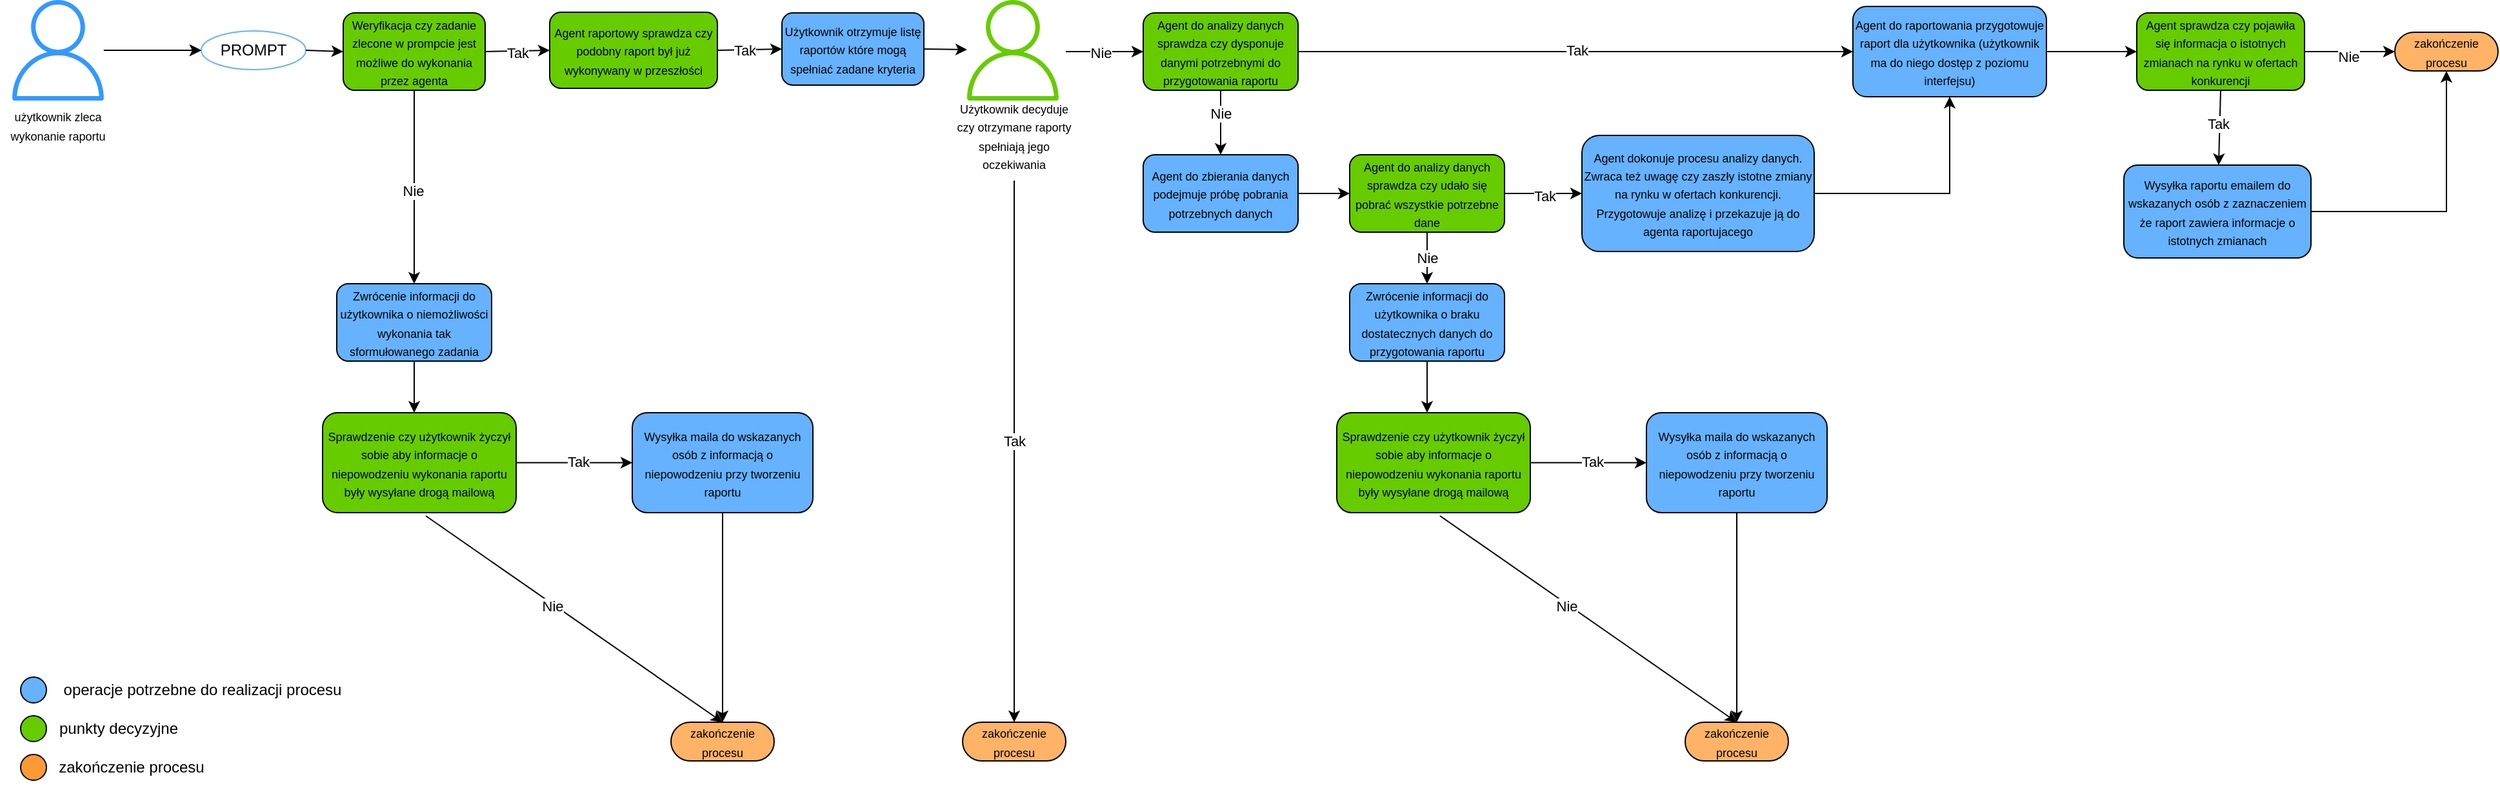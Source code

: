 <mxfile version="26.0.2">
  <diagram name="Strona-1" id="B-6_xe6kxIKM6-50cdTz">
    <mxGraphModel dx="1728" dy="960" grid="1" gridSize="10" guides="1" tooltips="1" connect="1" arrows="1" fold="1" page="1" pageScale="1" pageWidth="827" pageHeight="1169" math="0" shadow="0">
      <root>
        <mxCell id="0" />
        <mxCell id="1" parent="0" />
        <mxCell id="lYLtupi1fAIk3EvGBnep-51" value="" style="edgeStyle=orthogonalEdgeStyle;rounded=0;orthogonalLoop=1;jettySize=auto;html=1;" edge="1" parent="1" source="lYLtupi1fAIk3EvGBnep-1" target="lYLtupi1fAIk3EvGBnep-4">
          <mxGeometry relative="1" as="geometry" />
        </mxCell>
        <mxCell id="lYLtupi1fAIk3EvGBnep-1" value="" style="sketch=0;outlineConnect=0;fontColor=#232F3E;gradientColor=none;fillColor=#3399FF;strokeColor=none;dashed=0;verticalLabelPosition=bottom;verticalAlign=top;align=center;html=1;fontSize=12;fontStyle=0;aspect=fixed;pointerEvents=1;shape=mxgraph.aws4.user;" vertex="1" parent="1">
          <mxGeometry x="170" y="190" width="78" height="78" as="geometry" />
        </mxCell>
        <mxCell id="lYLtupi1fAIk3EvGBnep-2" value="&lt;font style=&quot;font-size: 9px;&quot;&gt;użytkownik zleca wykonanie raportu&lt;/font&gt;" style="text;html=1;align=center;verticalAlign=middle;whiteSpace=wrap;rounded=0;" vertex="1" parent="1">
          <mxGeometry x="164" y="256" width="90" height="62" as="geometry" />
        </mxCell>
        <mxCell id="lYLtupi1fAIk3EvGBnep-3" value="&lt;font style=&quot;font-size: 9px;&quot;&gt;Agent raportowy sprawdza czy podobny raport był już wykonywany w przeszłości&lt;/font&gt;" style="rounded=1;whiteSpace=wrap;html=1;fillColor=#66CC00;" vertex="1" parent="1">
          <mxGeometry x="590" y="199.5" width="130" height="59" as="geometry" />
        </mxCell>
        <mxCell id="lYLtupi1fAIk3EvGBnep-4" value="PROMPT" style="ellipse;whiteSpace=wrap;html=1;strokeColor=#66B2FF;" vertex="1" parent="1">
          <mxGeometry x="320" y="214" width="81" height="30" as="geometry" />
        </mxCell>
        <mxCell id="lYLtupi1fAIk3EvGBnep-5" value="" style="endArrow=classic;html=1;rounded=0;entryX=0;entryY=0.5;entryDx=0;entryDy=0;" edge="1" parent="1" source="lYLtupi1fAIk3EvGBnep-1" target="lYLtupi1fAIk3EvGBnep-4">
          <mxGeometry width="50" height="50" relative="1" as="geometry">
            <mxPoint x="220" y="229" as="sourcePoint" />
            <mxPoint x="440" y="560" as="targetPoint" />
          </mxGeometry>
        </mxCell>
        <mxCell id="lYLtupi1fAIk3EvGBnep-6" value="" style="endArrow=classic;html=1;rounded=0;exitX=1;exitY=0.5;exitDx=0;exitDy=0;entryX=0;entryY=0.5;entryDx=0;entryDy=0;" edge="1" parent="1" source="lYLtupi1fAIk3EvGBnep-4" target="lYLtupi1fAIk3EvGBnep-12">
          <mxGeometry width="50" height="50" relative="1" as="geometry">
            <mxPoint x="580" y="440" as="sourcePoint" />
            <mxPoint x="630" y="390" as="targetPoint" />
          </mxGeometry>
        </mxCell>
        <mxCell id="lYLtupi1fAIk3EvGBnep-7" value="&lt;font style=&quot;font-size: 9px;&quot;&gt;Użytkownik otrzymuje listę raportów które mogą spełniać zadane kryteria&lt;/font&gt;" style="rounded=1;whiteSpace=wrap;html=1;fillColor=#66B2FF;" vertex="1" parent="1">
          <mxGeometry x="770" y="200" width="110" height="56" as="geometry" />
        </mxCell>
        <mxCell id="lYLtupi1fAIk3EvGBnep-8" value="" style="endArrow=classic;html=1;rounded=0;exitX=1;exitY=0.5;exitDx=0;exitDy=0;entryX=0;entryY=0.5;entryDx=0;entryDy=0;" edge="1" parent="1" source="lYLtupi1fAIk3EvGBnep-3" target="lYLtupi1fAIk3EvGBnep-7">
          <mxGeometry width="50" height="50" relative="1" as="geometry">
            <mxPoint x="580" y="520" as="sourcePoint" />
            <mxPoint x="630" y="470" as="targetPoint" />
          </mxGeometry>
        </mxCell>
        <mxCell id="lYLtupi1fAIk3EvGBnep-9" value="Tak" style="edgeLabel;html=1;align=center;verticalAlign=middle;resizable=0;points=[];" vertex="1" connectable="0" parent="lYLtupi1fAIk3EvGBnep-8">
          <mxGeometry x="-0.177" relative="1" as="geometry">
            <mxPoint as="offset" />
          </mxGeometry>
        </mxCell>
        <mxCell id="lYLtupi1fAIk3EvGBnep-10" value="" style="sketch=0;outlineConnect=0;fontColor=#232F3E;gradientColor=none;fillColor=#66CC00;strokeColor=none;dashed=0;verticalLabelPosition=bottom;verticalAlign=top;align=center;html=1;fontSize=12;fontStyle=0;aspect=fixed;pointerEvents=1;shape=mxgraph.aws4.user;" vertex="1" parent="1">
          <mxGeometry x="910" y="190" width="78" height="78" as="geometry" />
        </mxCell>
        <mxCell id="lYLtupi1fAIk3EvGBnep-11" value="" style="endArrow=classic;html=1;rounded=0;exitX=1;exitY=0.5;exitDx=0;exitDy=0;" edge="1" parent="1" source="lYLtupi1fAIk3EvGBnep-7" target="lYLtupi1fAIk3EvGBnep-10">
          <mxGeometry width="50" height="50" relative="1" as="geometry">
            <mxPoint x="580" y="520" as="sourcePoint" />
            <mxPoint x="630" y="470" as="targetPoint" />
          </mxGeometry>
        </mxCell>
        <mxCell id="lYLtupi1fAIk3EvGBnep-12" value="&lt;font style=&quot;font-size: 9px;&quot;&gt;Weryfikacja czy zadanie zlecone w prompcie jest możliwe do wykonania przez agenta&lt;/font&gt;" style="rounded=1;whiteSpace=wrap;html=1;fillColor=#66CC00;" vertex="1" parent="1">
          <mxGeometry x="430" y="200" width="110" height="60" as="geometry" />
        </mxCell>
        <mxCell id="lYLtupi1fAIk3EvGBnep-13" value="" style="endArrow=classic;html=1;rounded=0;entryX=0.5;entryY=0;entryDx=0;entryDy=0;exitX=0.5;exitY=1;exitDx=0;exitDy=0;" edge="1" parent="1" source="lYLtupi1fAIk3EvGBnep-12" target="lYLtupi1fAIk3EvGBnep-14">
          <mxGeometry width="50" height="50" relative="1" as="geometry">
            <mxPoint x="509.92" y="253.5" as="sourcePoint" />
            <mxPoint x="509.92" y="295.5" as="targetPoint" />
          </mxGeometry>
        </mxCell>
        <mxCell id="lYLtupi1fAIk3EvGBnep-16" value="Nie" style="edgeLabel;html=1;align=center;verticalAlign=middle;resizable=0;points=[];" vertex="1" connectable="0" parent="lYLtupi1fAIk3EvGBnep-13">
          <mxGeometry x="0.032" y="-1" relative="1" as="geometry">
            <mxPoint as="offset" />
          </mxGeometry>
        </mxCell>
        <mxCell id="lYLtupi1fAIk3EvGBnep-14" value="&lt;font style=&quot;font-size: 9px;&quot;&gt;Zwrócenie informacji do użytkownika o niemożliwości wykonania tak sformułowanego zadania&lt;/font&gt;" style="rounded=1;whiteSpace=wrap;html=1;fillColor=#66B2FF;" vertex="1" parent="1">
          <mxGeometry x="425" y="410" width="120" height="60" as="geometry" />
        </mxCell>
        <mxCell id="lYLtupi1fAIk3EvGBnep-15" value="" style="endArrow=classic;html=1;rounded=0;exitX=1;exitY=0.5;exitDx=0;exitDy=0;entryX=0;entryY=0.5;entryDx=0;entryDy=0;" edge="1" parent="1" source="lYLtupi1fAIk3EvGBnep-12" target="lYLtupi1fAIk3EvGBnep-3">
          <mxGeometry width="50" height="50" relative="1" as="geometry">
            <mxPoint x="580" y="520" as="sourcePoint" />
            <mxPoint x="630" y="470" as="targetPoint" />
          </mxGeometry>
        </mxCell>
        <mxCell id="lYLtupi1fAIk3EvGBnep-17" value="Tak" style="edgeLabel;html=1;align=center;verticalAlign=middle;resizable=0;points=[];" vertex="1" connectable="0" parent="lYLtupi1fAIk3EvGBnep-15">
          <mxGeometry x="-0.022" y="-1" relative="1" as="geometry">
            <mxPoint as="offset" />
          </mxGeometry>
        </mxCell>
        <mxCell id="lYLtupi1fAIk3EvGBnep-20" value="" style="endArrow=classic;html=1;rounded=0;exitX=0.5;exitY=1;exitDx=0;exitDy=0;entryX=0.5;entryY=0.5;entryDx=0;entryDy=-15;entryPerimeter=0;" edge="1" parent="1" source="lYLtupi1fAIk3EvGBnep-14">
          <mxGeometry width="50" height="50" relative="1" as="geometry">
            <mxPoint x="580" y="190" as="sourcePoint" />
            <mxPoint x="485" y="510" as="targetPoint" />
          </mxGeometry>
        </mxCell>
        <mxCell id="lYLtupi1fAIk3EvGBnep-22" value="&lt;font style=&quot;font-size: 9px;&quot;&gt;Użytkownik decyduje czy otrzymane raporty spełniają jego oczekiwania&lt;/font&gt;" style="text;html=1;align=center;verticalAlign=middle;whiteSpace=wrap;rounded=0;" vertex="1" parent="1">
          <mxGeometry x="900" y="280" width="100" height="30" as="geometry" />
        </mxCell>
        <mxCell id="lYLtupi1fAIk3EvGBnep-25" value="&lt;font style=&quot;font-size: 9px;&quot;&gt;zakończenie procesu&lt;/font&gt;" style="html=1;dashed=0;whiteSpace=wrap;shape=mxgraph.dfd.start;fillColor=#FFB366;" vertex="1" parent="1">
          <mxGeometry x="910" y="750" width="80" height="30" as="geometry" />
        </mxCell>
        <mxCell id="lYLtupi1fAIk3EvGBnep-27" value="" style="endArrow=classic;html=1;rounded=0;entryX=0.5;entryY=0.5;entryDx=0;entryDy=-15;entryPerimeter=0;" edge="1" parent="1" target="lYLtupi1fAIk3EvGBnep-25">
          <mxGeometry width="50" height="50" relative="1" as="geometry">
            <mxPoint x="950" y="330" as="sourcePoint" />
            <mxPoint x="810" y="340" as="targetPoint" />
          </mxGeometry>
        </mxCell>
        <mxCell id="lYLtupi1fAIk3EvGBnep-28" value="Tak" style="edgeLabel;html=1;align=center;verticalAlign=middle;resizable=0;points=[];" vertex="1" connectable="0" parent="lYLtupi1fAIk3EvGBnep-27">
          <mxGeometry x="-0.037" relative="1" as="geometry">
            <mxPoint as="offset" />
          </mxGeometry>
        </mxCell>
        <mxCell id="lYLtupi1fAIk3EvGBnep-29" value="&lt;font style=&quot;font-size: 9px;&quot;&gt;Agent do analizy danych sprawdza czy dysponuje danymi potrzebnymi do przygotowania raportu&lt;/font&gt;" style="rounded=1;whiteSpace=wrap;html=1;fillColor=#66CC00;" vertex="1" parent="1">
          <mxGeometry x="1050" y="200" width="120" height="60" as="geometry" />
        </mxCell>
        <mxCell id="lYLtupi1fAIk3EvGBnep-30" value="" style="endArrow=classic;html=1;rounded=0;exitX=1.078;exitY=0.513;exitDx=0;exitDy=0;exitPerimeter=0;entryX=0;entryY=0.5;entryDx=0;entryDy=0;" edge="1" parent="1" source="lYLtupi1fAIk3EvGBnep-10" target="lYLtupi1fAIk3EvGBnep-29">
          <mxGeometry width="50" height="50" relative="1" as="geometry">
            <mxPoint x="980" y="390" as="sourcePoint" />
            <mxPoint x="1030" y="340" as="targetPoint" />
          </mxGeometry>
        </mxCell>
        <mxCell id="lYLtupi1fAIk3EvGBnep-31" value="Nie" style="edgeLabel;html=1;align=center;verticalAlign=middle;resizable=0;points=[];" vertex="1" connectable="0" parent="lYLtupi1fAIk3EvGBnep-30">
          <mxGeometry x="-0.114" y="-1" relative="1" as="geometry">
            <mxPoint as="offset" />
          </mxGeometry>
        </mxCell>
        <mxCell id="lYLtupi1fAIk3EvGBnep-34" value="&lt;div align=&quot;center&quot;&gt;&lt;font style=&quot;font-size: 9px;&quot;&gt;Agent do zbierania danych podejmuje próbę pobrania potrzebnych danych&lt;/font&gt;&lt;/div&gt;" style="rounded=1;whiteSpace=wrap;html=1;align=center;fillColor=#66B2FF;" vertex="1" parent="1">
          <mxGeometry x="1050" y="310" width="120" height="60" as="geometry" />
        </mxCell>
        <mxCell id="lYLtupi1fAIk3EvGBnep-35" value="&lt;font style=&quot;font-size: 9px;&quot;&gt;Agent do analizy danych sprawdza czy udało się pobrać wszystkie potrzebne dane&lt;/font&gt;" style="rounded=1;whiteSpace=wrap;html=1;fillColor=#66CC00;" vertex="1" parent="1">
          <mxGeometry x="1210" y="310" width="120" height="60" as="geometry" />
        </mxCell>
        <mxCell id="lYLtupi1fAIk3EvGBnep-36" value="&lt;font style=&quot;font-size: 9px;&quot;&gt;Zwrócenie informacji do użytkownika o braku dostatecznych danych do przygotowania raportu&lt;/font&gt;" style="rounded=1;whiteSpace=wrap;html=1;fillColor=#66B2FF;" vertex="1" parent="1">
          <mxGeometry x="1210" y="410" width="120" height="60" as="geometry" />
        </mxCell>
        <mxCell id="lYLtupi1fAIk3EvGBnep-38" value="" style="endArrow=classic;html=1;rounded=0;exitX=0.5;exitY=1;exitDx=0;exitDy=0;entryX=0.5;entryY=0;entryDx=0;entryDy=0;" edge="1" parent="1" source="lYLtupi1fAIk3EvGBnep-29" target="lYLtupi1fAIk3EvGBnep-34">
          <mxGeometry width="50" height="50" relative="1" as="geometry">
            <mxPoint x="940" y="390" as="sourcePoint" />
            <mxPoint x="990" y="340" as="targetPoint" />
          </mxGeometry>
        </mxCell>
        <mxCell id="lYLtupi1fAIk3EvGBnep-39" value="Nie" style="edgeLabel;html=1;align=center;verticalAlign=middle;resizable=0;points=[];" vertex="1" connectable="0" parent="lYLtupi1fAIk3EvGBnep-38">
          <mxGeometry x="-0.271" relative="1" as="geometry">
            <mxPoint as="offset" />
          </mxGeometry>
        </mxCell>
        <mxCell id="lYLtupi1fAIk3EvGBnep-40" value="" style="endArrow=classic;html=1;rounded=0;exitX=1;exitY=0.5;exitDx=0;exitDy=0;entryX=0;entryY=0.5;entryDx=0;entryDy=0;" edge="1" parent="1" source="lYLtupi1fAIk3EvGBnep-34" target="lYLtupi1fAIk3EvGBnep-35">
          <mxGeometry width="50" height="50" relative="1" as="geometry">
            <mxPoint x="940" y="390" as="sourcePoint" />
            <mxPoint x="990" y="340" as="targetPoint" />
          </mxGeometry>
        </mxCell>
        <mxCell id="lYLtupi1fAIk3EvGBnep-41" value="" style="endArrow=classic;html=1;rounded=0;exitX=0.5;exitY=1;exitDx=0;exitDy=0;entryX=0.5;entryY=0;entryDx=0;entryDy=0;" edge="1" parent="1" source="lYLtupi1fAIk3EvGBnep-35" target="lYLtupi1fAIk3EvGBnep-36">
          <mxGeometry width="50" height="50" relative="1" as="geometry">
            <mxPoint x="1260" y="390" as="sourcePoint" />
            <mxPoint x="1310" y="340" as="targetPoint" />
          </mxGeometry>
        </mxCell>
        <mxCell id="lYLtupi1fAIk3EvGBnep-42" value="Nie" style="edgeLabel;html=1;align=center;verticalAlign=middle;resizable=0;points=[];" vertex="1" connectable="0" parent="lYLtupi1fAIk3EvGBnep-41">
          <mxGeometry x="-0.006" relative="1" as="geometry">
            <mxPoint as="offset" />
          </mxGeometry>
        </mxCell>
        <mxCell id="lYLtupi1fAIk3EvGBnep-43" value="" style="endArrow=classic;html=1;rounded=0;exitX=0.5;exitY=1;exitDx=0;exitDy=0;entryX=0.5;entryY=0.5;entryDx=0;entryDy=-15;entryPerimeter=0;" edge="1" parent="1" source="lYLtupi1fAIk3EvGBnep-36">
          <mxGeometry width="50" height="50" relative="1" as="geometry">
            <mxPoint x="1260" y="390" as="sourcePoint" />
            <mxPoint x="1270" y="510" as="targetPoint" />
          </mxGeometry>
        </mxCell>
        <mxCell id="lYLtupi1fAIk3EvGBnep-44" value="&lt;font style=&quot;font-size: 9px;&quot;&gt;Agent do raportowania przygotowuje raport dla użytkownika (użytkownik ma do niego dostęp z poziomu interfejsu)&lt;br&gt;&lt;/font&gt;" style="rounded=1;whiteSpace=wrap;html=1;fillColor=#66B2FF;" vertex="1" parent="1">
          <mxGeometry x="1600" y="195" width="150" height="70" as="geometry" />
        </mxCell>
        <mxCell id="lYLtupi1fAIk3EvGBnep-45" value="" style="endArrow=classic;html=1;rounded=0;exitX=1;exitY=0.5;exitDx=0;exitDy=0;entryX=0;entryY=0.5;entryDx=0;entryDy=0;" edge="1" parent="1" source="lYLtupi1fAIk3EvGBnep-29" target="lYLtupi1fAIk3EvGBnep-44">
          <mxGeometry width="50" height="50" relative="1" as="geometry">
            <mxPoint x="1260" y="390" as="sourcePoint" />
            <mxPoint x="1310" y="340" as="targetPoint" />
          </mxGeometry>
        </mxCell>
        <mxCell id="lYLtupi1fAIk3EvGBnep-46" value="Tak" style="edgeLabel;html=1;align=center;verticalAlign=middle;resizable=0;points=[];" vertex="1" connectable="0" parent="lYLtupi1fAIk3EvGBnep-45">
          <mxGeometry x="0.005" y="1" relative="1" as="geometry">
            <mxPoint as="offset" />
          </mxGeometry>
        </mxCell>
        <mxCell id="lYLtupi1fAIk3EvGBnep-49" value="&lt;font style=&quot;font-size: 9px;&quot;&gt;zakończenie procesu&lt;/font&gt;" style="html=1;dashed=0;whiteSpace=wrap;shape=mxgraph.dfd.start;fillColor=#FFB366;" vertex="1" parent="1">
          <mxGeometry x="2020" y="215" width="80" height="30" as="geometry" />
        </mxCell>
        <mxCell id="lYLtupi1fAIk3EvGBnep-50" value="" style="endArrow=classic;html=1;rounded=0;exitX=1;exitY=0.5;exitDx=0;exitDy=0;entryX=0;entryY=0.5;entryDx=0;entryDy=0;" edge="1" parent="1" source="lYLtupi1fAIk3EvGBnep-44" target="lYLtupi1fAIk3EvGBnep-64">
          <mxGeometry width="50" height="50" relative="1" as="geometry">
            <mxPoint x="950" y="310" as="sourcePoint" />
            <mxPoint x="1000" y="260" as="targetPoint" />
          </mxGeometry>
        </mxCell>
        <mxCell id="lYLtupi1fAIk3EvGBnep-52" value="" style="ellipse;whiteSpace=wrap;html=1;aspect=fixed;fillColor=#66B2FF;" vertex="1" parent="1">
          <mxGeometry x="180" y="715" width="20" height="20" as="geometry" />
        </mxCell>
        <mxCell id="lYLtupi1fAIk3EvGBnep-53" value="" style="ellipse;whiteSpace=wrap;html=1;aspect=fixed;fillColor=#66CC00;" vertex="1" parent="1">
          <mxGeometry x="180" y="745" width="20" height="20" as="geometry" />
        </mxCell>
        <mxCell id="lYLtupi1fAIk3EvGBnep-54" value="" style="ellipse;whiteSpace=wrap;html=1;aspect=fixed;fillColor=#FF9933;" vertex="1" parent="1">
          <mxGeometry x="180" y="775" width="20" height="20" as="geometry" />
        </mxCell>
        <mxCell id="lYLtupi1fAIk3EvGBnep-55" value="operacje potrzebne do realizacji procesu" style="text;html=1;align=center;verticalAlign=middle;whiteSpace=wrap;rounded=0;" vertex="1" parent="1">
          <mxGeometry x="186" y="710" width="270" height="30" as="geometry" />
        </mxCell>
        <mxCell id="lYLtupi1fAIk3EvGBnep-56" value="punkty decyzyjne" style="text;html=1;align=center;verticalAlign=middle;whiteSpace=wrap;rounded=0;" vertex="1" parent="1">
          <mxGeometry x="186" y="740" width="140" height="30" as="geometry" />
        </mxCell>
        <mxCell id="lYLtupi1fAIk3EvGBnep-57" value="zakończenie procesu" style="text;html=1;align=center;verticalAlign=middle;whiteSpace=wrap;rounded=0;" vertex="1" parent="1">
          <mxGeometry x="186" y="770" width="160" height="30" as="geometry" />
        </mxCell>
        <mxCell id="lYLtupi1fAIk3EvGBnep-58" value="&lt;font style=&quot;font-size: 9px;&quot;&gt;Agent dokonuje procesu analizy danych. Zwraca też uwagę czy zaszły istotne zmiany na rynku w ofertach konkurencji. Przygotowuje analizę i przekazuje ją do agenta raportujacego&lt;br&gt;&lt;/font&gt;" style="rounded=1;whiteSpace=wrap;html=1;fillColor=#66B2FF;" vertex="1" parent="1">
          <mxGeometry x="1390" y="295" width="180" height="90" as="geometry" />
        </mxCell>
        <mxCell id="lYLtupi1fAIk3EvGBnep-59" value="" style="endArrow=classic;html=1;rounded=0;exitX=1;exitY=0.5;exitDx=0;exitDy=0;entryX=0;entryY=0.5;entryDx=0;entryDy=0;" edge="1" parent="1" source="lYLtupi1fAIk3EvGBnep-35" target="lYLtupi1fAIk3EvGBnep-58">
          <mxGeometry width="50" height="50" relative="1" as="geometry">
            <mxPoint x="950" y="490" as="sourcePoint" />
            <mxPoint x="1000" y="440" as="targetPoint" />
          </mxGeometry>
        </mxCell>
        <mxCell id="lYLtupi1fAIk3EvGBnep-60" value="Tak" style="edgeLabel;html=1;align=center;verticalAlign=middle;resizable=0;points=[];" vertex="1" connectable="0" parent="lYLtupi1fAIk3EvGBnep-59">
          <mxGeometry x="0.038" y="-2" relative="1" as="geometry">
            <mxPoint as="offset" />
          </mxGeometry>
        </mxCell>
        <mxCell id="lYLtupi1fAIk3EvGBnep-63" value="" style="endArrow=classic;html=1;rounded=0;exitX=1;exitY=0.5;exitDx=0;exitDy=0;entryX=0.5;entryY=1;entryDx=0;entryDy=0;" edge="1" parent="1" source="lYLtupi1fAIk3EvGBnep-58" target="lYLtupi1fAIk3EvGBnep-44">
          <mxGeometry width="50" height="50" relative="1" as="geometry">
            <mxPoint x="1500" y="490" as="sourcePoint" />
            <mxPoint x="1550" y="440" as="targetPoint" />
            <Array as="points">
              <mxPoint x="1675" y="340" />
            </Array>
          </mxGeometry>
        </mxCell>
        <mxCell id="lYLtupi1fAIk3EvGBnep-64" value="&lt;font style=&quot;font-size: 9px;&quot;&gt;Agent sprawdza czy pojawiła się informacja o istotnych zmianach na rynku w ofertach konkurencji&lt;/font&gt;" style="rounded=1;whiteSpace=wrap;html=1;fillColor=#66CC00;" vertex="1" parent="1">
          <mxGeometry x="1820" y="200" width="130" height="60" as="geometry" />
        </mxCell>
        <mxCell id="lYLtupi1fAIk3EvGBnep-65" value="" style="endArrow=classic;html=1;rounded=0;exitX=1;exitY=0.5;exitDx=0;exitDy=0;entryX=0;entryY=0.5;entryDx=0;entryDy=0;entryPerimeter=0;" edge="1" parent="1" source="lYLtupi1fAIk3EvGBnep-64" target="lYLtupi1fAIk3EvGBnep-49">
          <mxGeometry width="50" height="50" relative="1" as="geometry">
            <mxPoint x="1500" y="490" as="sourcePoint" />
            <mxPoint x="1550" y="440" as="targetPoint" />
          </mxGeometry>
        </mxCell>
        <mxCell id="lYLtupi1fAIk3EvGBnep-66" value="Nie" style="edgeLabel;html=1;align=center;verticalAlign=middle;resizable=0;points=[];" vertex="1" connectable="0" parent="lYLtupi1fAIk3EvGBnep-65">
          <mxGeometry x="-0.038" y="-4" relative="1" as="geometry">
            <mxPoint as="offset" />
          </mxGeometry>
        </mxCell>
        <mxCell id="lYLtupi1fAIk3EvGBnep-67" value="&lt;font style=&quot;font-size: 9px;&quot;&gt;Wysyłka raportu emailem do wskazanych osób z zaznaczeniem że raport zawiera informacje o istotnych zmianach &lt;/font&gt;" style="rounded=1;whiteSpace=wrap;html=1;fillColor=#66B2FF;" vertex="1" parent="1">
          <mxGeometry x="1810" y="318" width="145" height="72" as="geometry" />
        </mxCell>
        <mxCell id="lYLtupi1fAIk3EvGBnep-68" value="" style="endArrow=classic;html=1;rounded=0;exitX=0.5;exitY=1;exitDx=0;exitDy=0;" edge="1" parent="1" source="lYLtupi1fAIk3EvGBnep-64" target="lYLtupi1fAIk3EvGBnep-67">
          <mxGeometry width="50" height="50" relative="1" as="geometry">
            <mxPoint x="1500" y="490" as="sourcePoint" />
            <mxPoint x="1550" y="440" as="targetPoint" />
          </mxGeometry>
        </mxCell>
        <mxCell id="lYLtupi1fAIk3EvGBnep-69" value="Tak" style="edgeLabel;html=1;align=center;verticalAlign=middle;resizable=0;points=[];" vertex="1" connectable="0" parent="lYLtupi1fAIk3EvGBnep-68">
          <mxGeometry x="-0.109" y="-2" relative="1" as="geometry">
            <mxPoint as="offset" />
          </mxGeometry>
        </mxCell>
        <mxCell id="lYLtupi1fAIk3EvGBnep-70" value="" style="endArrow=classic;html=1;rounded=0;exitX=1;exitY=0.5;exitDx=0;exitDy=0;entryX=0.5;entryY=0.5;entryDx=0;entryDy=15;entryPerimeter=0;" edge="1" parent="1" source="lYLtupi1fAIk3EvGBnep-67" target="lYLtupi1fAIk3EvGBnep-49">
          <mxGeometry width="50" height="50" relative="1" as="geometry">
            <mxPoint x="1500" y="490" as="sourcePoint" />
            <mxPoint x="1550" y="440" as="targetPoint" />
            <Array as="points">
              <mxPoint x="2060" y="354" />
            </Array>
          </mxGeometry>
        </mxCell>
        <mxCell id="lYLtupi1fAIk3EvGBnep-72" value="&lt;font style=&quot;font-size: 9px;&quot;&gt;zakończenie procesu&lt;/font&gt;" style="html=1;dashed=0;whiteSpace=wrap;shape=mxgraph.dfd.start;fillColor=#FFB366;" vertex="1" parent="1">
          <mxGeometry x="684" y="750" width="80" height="30" as="geometry" />
        </mxCell>
        <mxCell id="lYLtupi1fAIk3EvGBnep-73" value="" style="endArrow=classic;html=1;rounded=0;entryX=0.5;entryY=0.5;entryDx=0;entryDy=-15;entryPerimeter=0;" edge="1" parent="1" target="lYLtupi1fAIk3EvGBnep-72">
          <mxGeometry width="50" height="50" relative="1" as="geometry">
            <mxPoint x="494" y="590" as="sourcePoint" />
            <mxPoint x="-56" y="350" as="targetPoint" />
          </mxGeometry>
        </mxCell>
        <mxCell id="lYLtupi1fAIk3EvGBnep-74" value="Nie" style="edgeLabel;html=1;align=center;verticalAlign=middle;resizable=0;points=[];" vertex="1" connectable="0" parent="lYLtupi1fAIk3EvGBnep-73">
          <mxGeometry x="-0.143" y="-1" relative="1" as="geometry">
            <mxPoint as="offset" />
          </mxGeometry>
        </mxCell>
        <mxCell id="lYLtupi1fAIk3EvGBnep-75" value="&lt;font style=&quot;font-size: 9px;&quot;&gt;Sprawdzenie czy użytkownik życzył sobie aby informacje o niepowodzeniu wykonania raportu były wysyłane drogą mailową&lt;/font&gt;" style="rounded=1;whiteSpace=wrap;html=1;fillColor=#66CC00;" vertex="1" parent="1">
          <mxGeometry x="414" y="510" width="150" height="77.5" as="geometry" />
        </mxCell>
        <mxCell id="lYLtupi1fAIk3EvGBnep-76" value="&lt;font style=&quot;font-size: 9px;&quot;&gt;Wysyłka maila do wskazanych osób z informacją o niepowodzeniu przy tworzeniu raportu&lt;/font&gt;" style="rounded=1;whiteSpace=wrap;html=1;fillColor=#66B2FF;" vertex="1" parent="1">
          <mxGeometry x="654" y="510" width="140" height="77.5" as="geometry" />
        </mxCell>
        <mxCell id="lYLtupi1fAIk3EvGBnep-77" value="" style="endArrow=classic;html=1;rounded=0;exitX=0.5;exitY=1;exitDx=0;exitDy=0;" edge="1" parent="1" source="lYLtupi1fAIk3EvGBnep-76" target="lYLtupi1fAIk3EvGBnep-72">
          <mxGeometry width="50" height="50" relative="1" as="geometry">
            <mxPoint x="304" y="400" as="sourcePoint" />
            <mxPoint x="354" y="350" as="targetPoint" />
          </mxGeometry>
        </mxCell>
        <mxCell id="lYLtupi1fAIk3EvGBnep-79" value="" style="endArrow=classic;html=1;rounded=0;exitX=1;exitY=0.5;exitDx=0;exitDy=0;entryX=0;entryY=0.5;entryDx=0;entryDy=0;" edge="1" parent="1" source="lYLtupi1fAIk3EvGBnep-75" target="lYLtupi1fAIk3EvGBnep-76">
          <mxGeometry width="50" height="50" relative="1" as="geometry">
            <mxPoint x="590" y="550" as="sourcePoint" />
            <mxPoint x="640" y="500" as="targetPoint" />
          </mxGeometry>
        </mxCell>
        <mxCell id="lYLtupi1fAIk3EvGBnep-80" value="Tak" style="edgeLabel;html=1;align=center;verticalAlign=middle;resizable=0;points=[];" vertex="1" connectable="0" parent="lYLtupi1fAIk3EvGBnep-79">
          <mxGeometry x="0.067" y="1" relative="1" as="geometry">
            <mxPoint as="offset" />
          </mxGeometry>
        </mxCell>
        <mxCell id="lYLtupi1fAIk3EvGBnep-81" value="&lt;font style=&quot;font-size: 9px;&quot;&gt;zakończenie procesu&lt;/font&gt;" style="html=1;dashed=0;whiteSpace=wrap;shape=mxgraph.dfd.start;fillColor=#FFB366;" vertex="1" parent="1">
          <mxGeometry x="1470" y="750" width="80" height="30" as="geometry" />
        </mxCell>
        <mxCell id="lYLtupi1fAIk3EvGBnep-82" value="" style="endArrow=classic;html=1;rounded=0;entryX=0.5;entryY=0.5;entryDx=0;entryDy=-15;entryPerimeter=0;" edge="1" parent="1" target="lYLtupi1fAIk3EvGBnep-81">
          <mxGeometry width="50" height="50" relative="1" as="geometry">
            <mxPoint x="1280" y="590" as="sourcePoint" />
            <mxPoint x="730" y="350" as="targetPoint" />
          </mxGeometry>
        </mxCell>
        <mxCell id="lYLtupi1fAIk3EvGBnep-83" value="Nie" style="edgeLabel;html=1;align=center;verticalAlign=middle;resizable=0;points=[];" vertex="1" connectable="0" parent="lYLtupi1fAIk3EvGBnep-82">
          <mxGeometry x="-0.143" y="-1" relative="1" as="geometry">
            <mxPoint as="offset" />
          </mxGeometry>
        </mxCell>
        <mxCell id="lYLtupi1fAIk3EvGBnep-84" value="&lt;font style=&quot;font-size: 9px;&quot;&gt;Sprawdzenie czy użytkownik życzył sobie aby informacje o niepowodzeniu wykonania raportu były wysyłane drogą mailową&lt;/font&gt;" style="rounded=1;whiteSpace=wrap;html=1;fillColor=#66CC00;" vertex="1" parent="1">
          <mxGeometry x="1200" y="510" width="150" height="77.5" as="geometry" />
        </mxCell>
        <mxCell id="lYLtupi1fAIk3EvGBnep-85" value="&lt;font style=&quot;font-size: 9px;&quot;&gt;Wysyłka maila do wskazanych osób z informacją o niepowodzeniu przy tworzeniu raportu&lt;/font&gt;" style="rounded=1;whiteSpace=wrap;html=1;fillColor=#66B2FF;" vertex="1" parent="1">
          <mxGeometry x="1440" y="510" width="140" height="77.5" as="geometry" />
        </mxCell>
        <mxCell id="lYLtupi1fAIk3EvGBnep-86" value="" style="endArrow=classic;html=1;rounded=0;exitX=0.5;exitY=1;exitDx=0;exitDy=0;" edge="1" parent="1" source="lYLtupi1fAIk3EvGBnep-85" target="lYLtupi1fAIk3EvGBnep-81">
          <mxGeometry width="50" height="50" relative="1" as="geometry">
            <mxPoint x="1090" y="400" as="sourcePoint" />
            <mxPoint x="1140" y="350" as="targetPoint" />
          </mxGeometry>
        </mxCell>
        <mxCell id="lYLtupi1fAIk3EvGBnep-87" value="" style="endArrow=classic;html=1;rounded=0;exitX=1;exitY=0.5;exitDx=0;exitDy=0;entryX=0;entryY=0.5;entryDx=0;entryDy=0;" edge="1" parent="1" source="lYLtupi1fAIk3EvGBnep-84" target="lYLtupi1fAIk3EvGBnep-85">
          <mxGeometry width="50" height="50" relative="1" as="geometry">
            <mxPoint x="1376" y="550" as="sourcePoint" />
            <mxPoint x="1426" y="500" as="targetPoint" />
          </mxGeometry>
        </mxCell>
        <mxCell id="lYLtupi1fAIk3EvGBnep-88" value="Tak" style="edgeLabel;html=1;align=center;verticalAlign=middle;resizable=0;points=[];" vertex="1" connectable="0" parent="lYLtupi1fAIk3EvGBnep-87">
          <mxGeometry x="0.067" y="1" relative="1" as="geometry">
            <mxPoint as="offset" />
          </mxGeometry>
        </mxCell>
      </root>
    </mxGraphModel>
  </diagram>
</mxfile>
